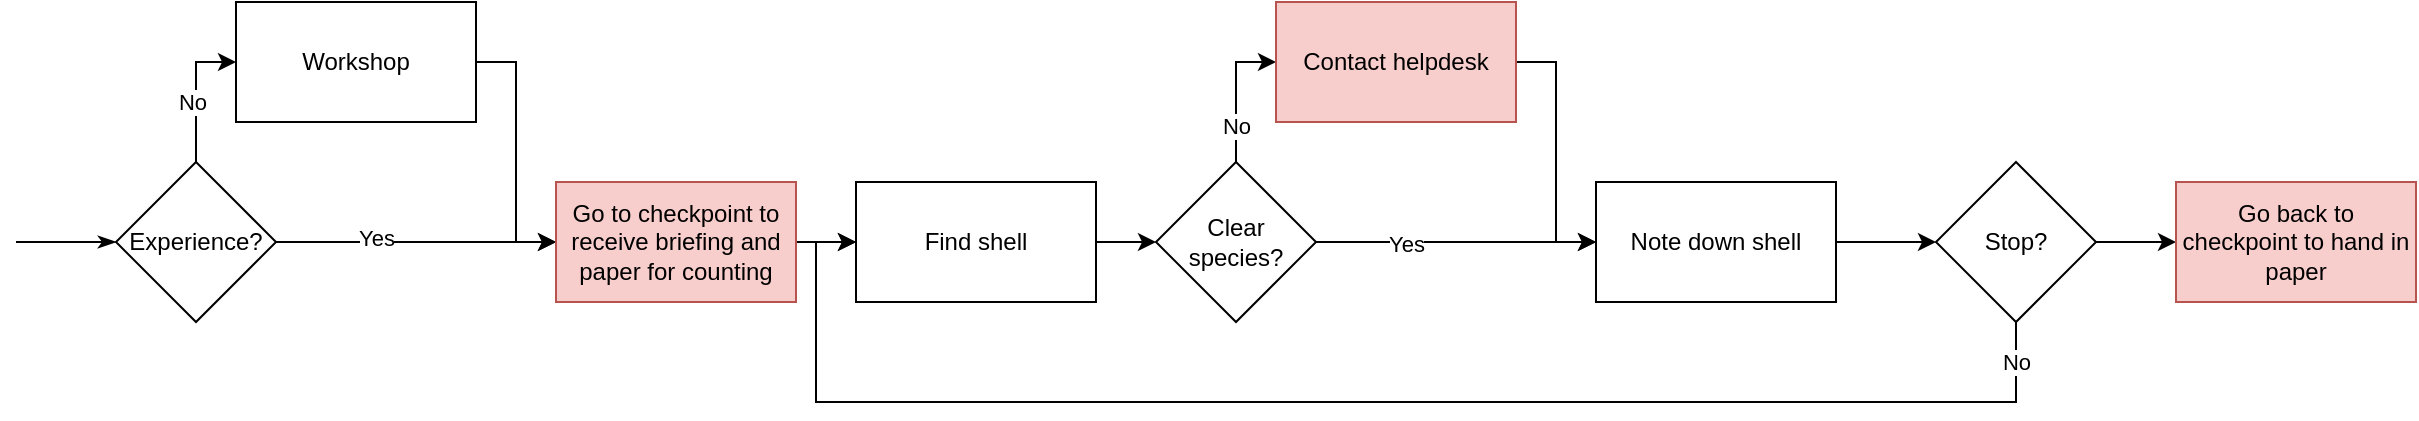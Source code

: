 <mxfile version="20.6.2" type="github" pages="2">
  <diagram id="__r4vuHzeCIJA-50YF6d" name="Current counting scenario">
    <mxGraphModel dx="2021" dy="1124" grid="1" gridSize="10" guides="1" tooltips="1" connect="1" arrows="1" fold="1" page="1" pageScale="1" pageWidth="850" pageHeight="1100" math="0" shadow="0">
      <root>
        <mxCell id="0" />
        <mxCell id="1" parent="0" />
        <mxCell id="xNskjE86xDGm7wPtTQgc-3" style="edgeStyle=orthogonalEdgeStyle;rounded=0;orthogonalLoop=1;jettySize=auto;html=1;startArrow=classicThin;startFill=1;endArrow=none;endFill=0;" edge="1" parent="1" source="xNskjE86xDGm7wPtTQgc-2">
          <mxGeometry relative="1" as="geometry">
            <mxPoint x="10" y="520" as="targetPoint" />
          </mxGeometry>
        </mxCell>
        <mxCell id="xNskjE86xDGm7wPtTQgc-6" style="edgeStyle=orthogonalEdgeStyle;rounded=0;orthogonalLoop=1;jettySize=auto;html=1;entryX=0;entryY=0.5;entryDx=0;entryDy=0;startArrow=none;startFill=0;endArrow=classic;endFill=1;" edge="1" parent="1" source="xNskjE86xDGm7wPtTQgc-2" target="xNskjE86xDGm7wPtTQgc-5">
          <mxGeometry relative="1" as="geometry" />
        </mxCell>
        <mxCell id="xNskjE86xDGm7wPtTQgc-12" value="No" style="edgeLabel;html=1;align=center;verticalAlign=middle;resizable=0;points=[];" vertex="1" connectable="0" parent="xNskjE86xDGm7wPtTQgc-6">
          <mxGeometry x="-0.125" y="2" relative="1" as="geometry">
            <mxPoint as="offset" />
          </mxGeometry>
        </mxCell>
        <mxCell id="xNskjE86xDGm7wPtTQgc-11" style="edgeStyle=orthogonalEdgeStyle;rounded=0;orthogonalLoop=1;jettySize=auto;html=1;entryX=0;entryY=0.5;entryDx=0;entryDy=0;startArrow=none;startFill=0;endArrow=classic;endFill=1;" edge="1" parent="1" source="xNskjE86xDGm7wPtTQgc-2" target="xNskjE86xDGm7wPtTQgc-9">
          <mxGeometry relative="1" as="geometry" />
        </mxCell>
        <mxCell id="xNskjE86xDGm7wPtTQgc-13" value="Yes" style="edgeLabel;html=1;align=center;verticalAlign=middle;resizable=0;points=[];" vertex="1" connectable="0" parent="xNskjE86xDGm7wPtTQgc-11">
          <mxGeometry x="-0.293" y="2" relative="1" as="geometry">
            <mxPoint as="offset" />
          </mxGeometry>
        </mxCell>
        <mxCell id="xNskjE86xDGm7wPtTQgc-2" value="Experience?" style="rhombus;whiteSpace=wrap;html=1;" vertex="1" parent="1">
          <mxGeometry x="60" y="480" width="80" height="80" as="geometry" />
        </mxCell>
        <mxCell id="xNskjE86xDGm7wPtTQgc-10" style="edgeStyle=orthogonalEdgeStyle;rounded=0;orthogonalLoop=1;jettySize=auto;html=1;entryX=0;entryY=0.5;entryDx=0;entryDy=0;startArrow=none;startFill=0;endArrow=classic;endFill=1;" edge="1" parent="1" source="xNskjE86xDGm7wPtTQgc-5" target="xNskjE86xDGm7wPtTQgc-9">
          <mxGeometry relative="1" as="geometry">
            <Array as="points">
              <mxPoint x="260" y="430" />
              <mxPoint x="260" y="520" />
            </Array>
          </mxGeometry>
        </mxCell>
        <mxCell id="xNskjE86xDGm7wPtTQgc-5" value="Workshop" style="rounded=0;whiteSpace=wrap;html=1;" vertex="1" parent="1">
          <mxGeometry x="120" y="400" width="120" height="60" as="geometry" />
        </mxCell>
        <mxCell id="xNskjE86xDGm7wPtTQgc-15" style="edgeStyle=orthogonalEdgeStyle;rounded=0;orthogonalLoop=1;jettySize=auto;html=1;entryX=0;entryY=0.5;entryDx=0;entryDy=0;startArrow=none;startFill=0;endArrow=classic;endFill=1;" edge="1" parent="1" source="xNskjE86xDGm7wPtTQgc-9" target="xNskjE86xDGm7wPtTQgc-14">
          <mxGeometry relative="1" as="geometry" />
        </mxCell>
        <mxCell id="xNskjE86xDGm7wPtTQgc-9" value="Go to checkpoint to receive briefing and paper for counting" style="rounded=0;whiteSpace=wrap;html=1;fillColor=#f8cecc;strokeColor=#b85450;" vertex="1" parent="1">
          <mxGeometry x="280" y="490" width="120" height="60" as="geometry" />
        </mxCell>
        <mxCell id="xNskjE86xDGm7wPtTQgc-18" style="edgeStyle=orthogonalEdgeStyle;rounded=0;orthogonalLoop=1;jettySize=auto;html=1;entryX=0;entryY=0.5;entryDx=0;entryDy=0;startArrow=none;startFill=0;endArrow=classic;endFill=1;" edge="1" parent="1" source="xNskjE86xDGm7wPtTQgc-14" target="xNskjE86xDGm7wPtTQgc-17">
          <mxGeometry relative="1" as="geometry" />
        </mxCell>
        <mxCell id="xNskjE86xDGm7wPtTQgc-14" value="Find shell" style="rounded=0;whiteSpace=wrap;html=1;" vertex="1" parent="1">
          <mxGeometry x="430" y="490" width="120" height="60" as="geometry" />
        </mxCell>
        <mxCell id="xNskjE86xDGm7wPtTQgc-20" style="edgeStyle=orthogonalEdgeStyle;rounded=0;orthogonalLoop=1;jettySize=auto;html=1;entryX=0;entryY=0.5;entryDx=0;entryDy=0;startArrow=none;startFill=0;endArrow=classic;endFill=1;" edge="1" parent="1" source="xNskjE86xDGm7wPtTQgc-17" target="xNskjE86xDGm7wPtTQgc-19">
          <mxGeometry relative="1" as="geometry" />
        </mxCell>
        <mxCell id="xNskjE86xDGm7wPtTQgc-25" value="Yes" style="edgeLabel;html=1;align=center;verticalAlign=middle;resizable=0;points=[];" vertex="1" connectable="0" parent="xNskjE86xDGm7wPtTQgc-20">
          <mxGeometry x="-0.367" y="-1" relative="1" as="geometry">
            <mxPoint as="offset" />
          </mxGeometry>
        </mxCell>
        <mxCell id="xNskjE86xDGm7wPtTQgc-22" style="edgeStyle=orthogonalEdgeStyle;rounded=0;orthogonalLoop=1;jettySize=auto;html=1;entryX=0;entryY=0.5;entryDx=0;entryDy=0;startArrow=none;startFill=0;endArrow=classic;endFill=1;" edge="1" parent="1" source="xNskjE86xDGm7wPtTQgc-17" target="xNskjE86xDGm7wPtTQgc-21">
          <mxGeometry relative="1" as="geometry">
            <Array as="points">
              <mxPoint x="620" y="430" />
            </Array>
          </mxGeometry>
        </mxCell>
        <mxCell id="xNskjE86xDGm7wPtTQgc-24" value="No" style="edgeLabel;html=1;align=center;verticalAlign=middle;resizable=0;points=[];" vertex="1" connectable="0" parent="xNskjE86xDGm7wPtTQgc-22">
          <mxGeometry x="-0.24" y="2" relative="1" as="geometry">
            <mxPoint x="2" y="8" as="offset" />
          </mxGeometry>
        </mxCell>
        <mxCell id="xNskjE86xDGm7wPtTQgc-17" value="Clear species?" style="rhombus;whiteSpace=wrap;html=1;" vertex="1" parent="1">
          <mxGeometry x="580" y="480" width="80" height="80" as="geometry" />
        </mxCell>
        <mxCell id="xNskjE86xDGm7wPtTQgc-27" style="edgeStyle=orthogonalEdgeStyle;rounded=0;orthogonalLoop=1;jettySize=auto;html=1;entryX=0;entryY=0.5;entryDx=0;entryDy=0;startArrow=none;startFill=0;endArrow=classic;endFill=1;" edge="1" parent="1" source="xNskjE86xDGm7wPtTQgc-19" target="xNskjE86xDGm7wPtTQgc-26">
          <mxGeometry relative="1" as="geometry" />
        </mxCell>
        <mxCell id="xNskjE86xDGm7wPtTQgc-19" value="Note down shell" style="rounded=0;whiteSpace=wrap;html=1;" vertex="1" parent="1">
          <mxGeometry x="800" y="490" width="120" height="60" as="geometry" />
        </mxCell>
        <mxCell id="xNskjE86xDGm7wPtTQgc-23" style="edgeStyle=orthogonalEdgeStyle;rounded=0;orthogonalLoop=1;jettySize=auto;html=1;entryX=0;entryY=0.5;entryDx=0;entryDy=0;startArrow=none;startFill=0;endArrow=classic;endFill=1;" edge="1" parent="1" source="xNskjE86xDGm7wPtTQgc-21" target="xNskjE86xDGm7wPtTQgc-19">
          <mxGeometry relative="1" as="geometry" />
        </mxCell>
        <mxCell id="xNskjE86xDGm7wPtTQgc-21" value="Contact helpdesk" style="rounded=0;whiteSpace=wrap;html=1;fillColor=#f8cecc;strokeColor=#b85450;" vertex="1" parent="1">
          <mxGeometry x="640" y="400" width="120" height="60" as="geometry" />
        </mxCell>
        <mxCell id="xNskjE86xDGm7wPtTQgc-28" style="edgeStyle=orthogonalEdgeStyle;rounded=0;orthogonalLoop=1;jettySize=auto;html=1;startArrow=none;startFill=0;endArrow=classic;endFill=1;" edge="1" parent="1" source="xNskjE86xDGm7wPtTQgc-26">
          <mxGeometry relative="1" as="geometry">
            <mxPoint x="430" y="520" as="targetPoint" />
            <Array as="points">
              <mxPoint x="1010" y="600" />
              <mxPoint x="410" y="600" />
              <mxPoint x="410" y="520" />
            </Array>
          </mxGeometry>
        </mxCell>
        <mxCell id="xNskjE86xDGm7wPtTQgc-29" value="No" style="edgeLabel;html=1;align=center;verticalAlign=middle;resizable=0;points=[];" vertex="1" connectable="0" parent="xNskjE86xDGm7wPtTQgc-28">
          <mxGeometry x="-0.943" relative="1" as="geometry">
            <mxPoint y="-1" as="offset" />
          </mxGeometry>
        </mxCell>
        <mxCell id="xNskjE86xDGm7wPtTQgc-31" style="edgeStyle=orthogonalEdgeStyle;rounded=0;orthogonalLoop=1;jettySize=auto;html=1;entryX=0;entryY=0.5;entryDx=0;entryDy=0;startArrow=none;startFill=0;endArrow=classic;endFill=1;" edge="1" parent="1" source="xNskjE86xDGm7wPtTQgc-26" target="xNskjE86xDGm7wPtTQgc-30">
          <mxGeometry relative="1" as="geometry" />
        </mxCell>
        <mxCell id="xNskjE86xDGm7wPtTQgc-26" value="Stop?" style="rhombus;whiteSpace=wrap;html=1;" vertex="1" parent="1">
          <mxGeometry x="970" y="480" width="80" height="80" as="geometry" />
        </mxCell>
        <mxCell id="xNskjE86xDGm7wPtTQgc-30" value="Go back to checkpoint to hand in paper" style="rounded=0;whiteSpace=wrap;html=1;fillColor=#f8cecc;strokeColor=#b85450;" vertex="1" parent="1">
          <mxGeometry x="1090" y="490" width="120" height="60" as="geometry" />
        </mxCell>
      </root>
    </mxGraphModel>
  </diagram>
  <diagram id="OOVuALbotiky__wICx1B" name="Ideal counting scenario">
    <mxGraphModel dx="2021" dy="1124" grid="1" gridSize="10" guides="1" tooltips="1" connect="1" arrows="1" fold="1" page="1" pageScale="1" pageWidth="850" pageHeight="1100" math="0" shadow="0">
      <root>
        <mxCell id="0" />
        <mxCell id="1" parent="0" />
      </root>
    </mxGraphModel>
  </diagram>
</mxfile>
